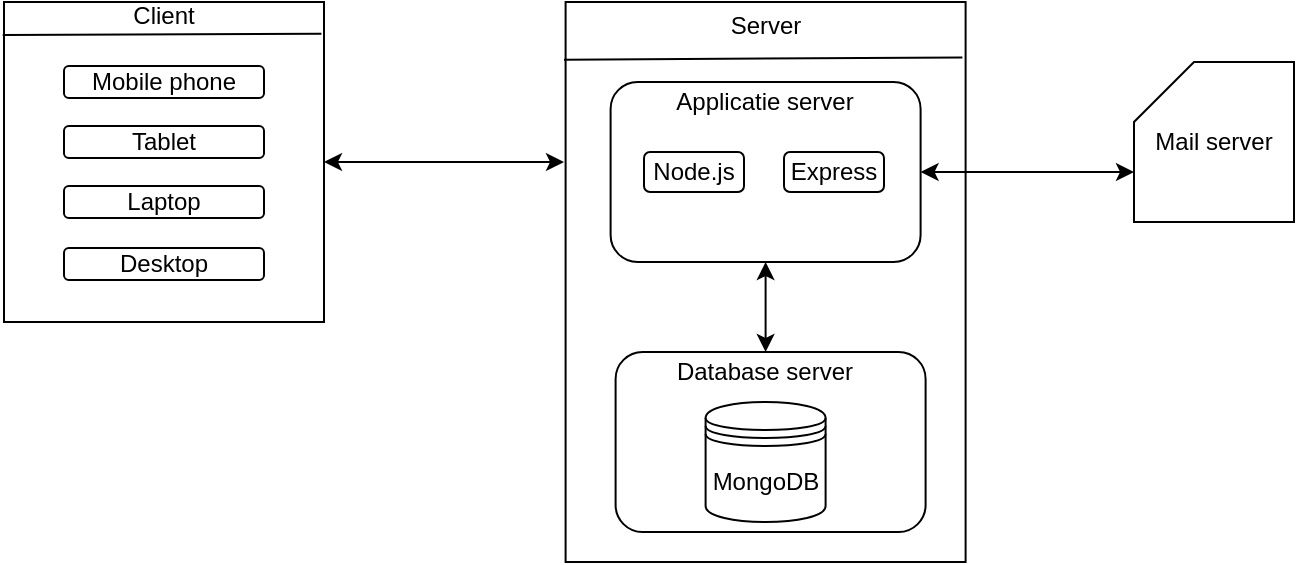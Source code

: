 <mxfile version="16.2.4" type="device"><diagram id="1QkwybcELbFqnUibK0Uz" name="Page-1"><mxGraphModel dx="677" dy="359" grid="0" gridSize="10" guides="1" tooltips="1" connect="1" arrows="1" fold="1" page="1" pageScale="1" pageWidth="850" pageHeight="1100" math="0" shadow="0"><root><mxCell id="0"/><mxCell id="1" parent="0"/><mxCell id="LKZtQc4d8ZyEikVIwn4s-6" value="" style="group" parent="1" vertex="1" connectable="0"><mxGeometry x="40" y="40" width="160" height="160" as="geometry"/></mxCell><mxCell id="LKZtQc4d8ZyEikVIwn4s-2" value="" style="rounded=0;whiteSpace=wrap;html=1;" parent="LKZtQc4d8ZyEikVIwn4s-6" vertex="1"><mxGeometry width="160" height="160" as="geometry"/></mxCell><mxCell id="LKZtQc4d8ZyEikVIwn4s-3" value="" style="endArrow=none;html=1;rounded=0;entryX=0.992;entryY=0.099;entryDx=0;entryDy=0;exitX=-0.004;exitY=0.103;exitDx=0;exitDy=0;entryPerimeter=0;exitPerimeter=0;" parent="LKZtQc4d8ZyEikVIwn4s-6" source="LKZtQc4d8ZyEikVIwn4s-2" target="LKZtQc4d8ZyEikVIwn4s-2" edge="1"><mxGeometry width="50" height="50" relative="1" as="geometry"><mxPoint x="53.333" y="90" as="sourcePoint"/><mxPoint x="120" y="40" as="targetPoint"/></mxGeometry></mxCell><mxCell id="LKZtQc4d8ZyEikVIwn4s-4" value="Client" style="text;html=1;strokeColor=none;fillColor=none;align=center;verticalAlign=middle;whiteSpace=wrap;rounded=0;" parent="LKZtQc4d8ZyEikVIwn4s-6" vertex="1"><mxGeometry x="40" y="2" width="80" height="10" as="geometry"/></mxCell><mxCell id="LKZtQc4d8ZyEikVIwn4s-19" value="Mobile phone" style="rounded=1;whiteSpace=wrap;html=1;" parent="LKZtQc4d8ZyEikVIwn4s-6" vertex="1"><mxGeometry x="30" y="32" width="100" height="16" as="geometry"/></mxCell><mxCell id="LKZtQc4d8ZyEikVIwn4s-20" value="Tablet" style="rounded=1;whiteSpace=wrap;html=1;" parent="LKZtQc4d8ZyEikVIwn4s-6" vertex="1"><mxGeometry x="30" y="62" width="100" height="16" as="geometry"/></mxCell><mxCell id="LKZtQc4d8ZyEikVIwn4s-28" value="Laptop" style="rounded=1;whiteSpace=wrap;html=1;" parent="LKZtQc4d8ZyEikVIwn4s-6" vertex="1"><mxGeometry x="30" y="92" width="100" height="16" as="geometry"/></mxCell><mxCell id="LKZtQc4d8ZyEikVIwn4s-27" value="Desktop" style="rounded=1;whiteSpace=wrap;html=1;" parent="LKZtQc4d8ZyEikVIwn4s-6" vertex="1"><mxGeometry x="30" y="123" width="100" height="16" as="geometry"/></mxCell><mxCell id="LKZtQc4d8ZyEikVIwn4s-7" value="" style="group" parent="1" vertex="1" connectable="0"><mxGeometry x="320.8" y="40" width="200" height="280" as="geometry"/></mxCell><mxCell id="LKZtQc4d8ZyEikVIwn4s-8" value="" style="rounded=0;whiteSpace=wrap;html=1;" parent="LKZtQc4d8ZyEikVIwn4s-7" vertex="1"><mxGeometry width="200" height="280" as="geometry"/></mxCell><mxCell id="LKZtQc4d8ZyEikVIwn4s-9" value="" style="endArrow=none;html=1;rounded=0;entryX=0.992;entryY=0.099;entryDx=0;entryDy=0;exitX=-0.004;exitY=0.103;exitDx=0;exitDy=0;entryPerimeter=0;exitPerimeter=0;" parent="LKZtQc4d8ZyEikVIwn4s-7" source="LKZtQc4d8ZyEikVIwn4s-8" target="LKZtQc4d8ZyEikVIwn4s-8" edge="1"><mxGeometry width="50" height="50" relative="1" as="geometry"><mxPoint x="66.667" y="157.5" as="sourcePoint"/><mxPoint x="150" y="70" as="targetPoint"/></mxGeometry></mxCell><mxCell id="LKZtQc4d8ZyEikVIwn4s-10" value="Server" style="text;html=1;strokeColor=none;fillColor=none;align=center;verticalAlign=middle;whiteSpace=wrap;rounded=0;" parent="LKZtQc4d8ZyEikVIwn4s-7" vertex="1"><mxGeometry x="50" y="3.5" width="100" height="17.5" as="geometry"/></mxCell><mxCell id="LKZtQc4d8ZyEikVIwn4s-15" value="" style="rounded=1;whiteSpace=wrap;html=1;" parent="LKZtQc4d8ZyEikVIwn4s-7" vertex="1"><mxGeometry x="25" y="175" width="155" height="90" as="geometry"/></mxCell><mxCell id="LKZtQc4d8ZyEikVIwn4s-12" value="MongoDB" style="shape=datastore;whiteSpace=wrap;html=1;" parent="LKZtQc4d8ZyEikVIwn4s-7" vertex="1"><mxGeometry x="70" y="200" width="60" height="60" as="geometry"/></mxCell><mxCell id="LKZtQc4d8ZyEikVIwn4s-16" value="Database server" style="text;html=1;strokeColor=none;fillColor=none;align=center;verticalAlign=middle;whiteSpace=wrap;rounded=0;" parent="LKZtQc4d8ZyEikVIwn4s-7" vertex="1"><mxGeometry x="47.5" y="175" width="105" height="20" as="geometry"/></mxCell><mxCell id="LKZtQc4d8ZyEikVIwn4s-17" value="" style="rounded=1;whiteSpace=wrap;html=1;" parent="LKZtQc4d8ZyEikVIwn4s-7" vertex="1"><mxGeometry x="22.5" y="40" width="155" height="90" as="geometry"/></mxCell><mxCell id="LKZtQc4d8ZyEikVIwn4s-18" value="Applicatie server" style="text;html=1;strokeColor=none;fillColor=none;align=center;verticalAlign=middle;whiteSpace=wrap;rounded=0;" parent="LKZtQc4d8ZyEikVIwn4s-7" vertex="1"><mxGeometry x="47.5" y="40" width="105" height="20" as="geometry"/></mxCell><mxCell id="LKZtQc4d8ZyEikVIwn4s-14" value="Node.js" style="rounded=1;whiteSpace=wrap;html=1;" parent="LKZtQc4d8ZyEikVIwn4s-7" vertex="1"><mxGeometry x="39.2" y="75" width="50" height="20" as="geometry"/></mxCell><mxCell id="LKZtQc4d8ZyEikVIwn4s-31" value="Express" style="rounded=1;whiteSpace=wrap;html=1;" parent="LKZtQc4d8ZyEikVIwn4s-7" vertex="1"><mxGeometry x="109.2" y="75" width="50" height="20" as="geometry"/></mxCell><mxCell id="LKZtQc4d8ZyEikVIwn4s-38" value="" style="endArrow=classic;startArrow=classic;html=1;rounded=0;entryX=0.5;entryY=1;entryDx=0;entryDy=0;" parent="LKZtQc4d8ZyEikVIwn4s-7" source="LKZtQc4d8ZyEikVIwn4s-16" target="LKZtQc4d8ZyEikVIwn4s-17" edge="1"><mxGeometry width="50" height="50" relative="1" as="geometry"><mxPoint x="249.2" y="80" as="sourcePoint"/><mxPoint x="289.2" y="65" as="targetPoint"/></mxGeometry></mxCell><mxCell id="LKZtQc4d8ZyEikVIwn4s-30" value="Mail server" style="shape=card;whiteSpace=wrap;html=1;" parent="1" vertex="1"><mxGeometry x="605" y="70" width="80" height="80" as="geometry"/></mxCell><mxCell id="LKZtQc4d8ZyEikVIwn4s-35" value="" style="endArrow=classic;startArrow=classic;html=1;rounded=0;exitX=1;exitY=0.5;exitDx=0;exitDy=0;" parent="1" source="LKZtQc4d8ZyEikVIwn4s-2" edge="1"><mxGeometry width="50" height="50" relative="1" as="geometry"><mxPoint x="160" y="290" as="sourcePoint"/><mxPoint x="320" y="120" as="targetPoint"/></mxGeometry></mxCell><mxCell id="nVz5nqXf2UIqLV1Hcuv_-1" value="" style="endArrow=classic;startArrow=classic;html=1;rounded=0;entryX=0;entryY=0;entryDx=0;entryDy=55;entryPerimeter=0;exitX=1;exitY=0.5;exitDx=0;exitDy=0;" edge="1" parent="1" source="LKZtQc4d8ZyEikVIwn4s-17" target="LKZtQc4d8ZyEikVIwn4s-30"><mxGeometry width="50" height="50" relative="1" as="geometry"><mxPoint x="578" y="246" as="sourcePoint"/><mxPoint x="628" y="196" as="targetPoint"/></mxGeometry></mxCell></root></mxGraphModel></diagram></mxfile>
